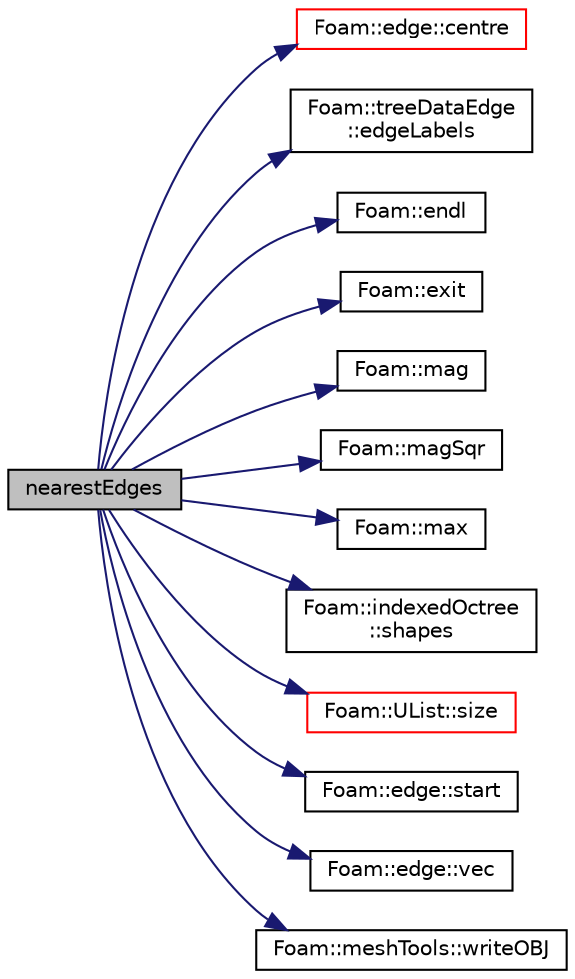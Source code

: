 digraph "nearestEdges"
{
  bgcolor="transparent";
  edge [fontname="Helvetica",fontsize="10",labelfontname="Helvetica",labelfontsize="10"];
  node [fontname="Helvetica",fontsize="10",shape=record];
  rankdir="LR";
  Node1 [label="nearestEdges",height=0.2,width=0.4,color="black", fillcolor="grey75", style="filled" fontcolor="black"];
  Node1 -> Node2 [color="midnightblue",fontsize="10",style="solid",fontname="Helvetica"];
  Node2 [label="Foam::edge::centre",height=0.2,width=0.4,color="red",URL="$classFoam_1_1edge.html#a499555c56941451480f7bb1bbf80582c",tooltip="Return centre point (centroid) of the edge. "];
  Node1 -> Node3 [color="midnightblue",fontsize="10",style="solid",fontname="Helvetica"];
  Node3 [label="Foam::treeDataEdge\l::edgeLabels",height=0.2,width=0.4,color="black",URL="$classFoam_1_1treeDataEdge.html#a5a1c1d43ae3c8415fc8de83270872b58"];
  Node1 -> Node4 [color="midnightblue",fontsize="10",style="solid",fontname="Helvetica"];
  Node4 [label="Foam::endl",height=0.2,width=0.4,color="black",URL="$namespaceFoam.html#a2db8fe02a0d3909e9351bb4275b23ce4",tooltip="Add newline and flush stream. "];
  Node1 -> Node5 [color="midnightblue",fontsize="10",style="solid",fontname="Helvetica"];
  Node5 [label="Foam::exit",height=0.2,width=0.4,color="black",URL="$namespaceFoam.html#a06ca7250d8e89caf05243ec094843642"];
  Node1 -> Node6 [color="midnightblue",fontsize="10",style="solid",fontname="Helvetica"];
  Node6 [label="Foam::mag",height=0.2,width=0.4,color="black",URL="$namespaceFoam.html#a834bb6faa2fd38f3b65634f2e1987e97"];
  Node1 -> Node7 [color="midnightblue",fontsize="10",style="solid",fontname="Helvetica"];
  Node7 [label="Foam::magSqr",height=0.2,width=0.4,color="black",URL="$namespaceFoam.html#a7e96c2b6f66f356ef358f08e65cb8ace"];
  Node1 -> Node8 [color="midnightblue",fontsize="10",style="solid",fontname="Helvetica"];
  Node8 [label="Foam::max",height=0.2,width=0.4,color="black",URL="$namespaceFoam.html#a0e0c00c14acbabe88eec56a8b0fa2806",tooltip="Find the max value in labelHashSet, optionally limited by second argument. "];
  Node1 -> Node9 [color="midnightblue",fontsize="10",style="solid",fontname="Helvetica"];
  Node9 [label="Foam::indexedOctree\l::shapes",height=0.2,width=0.4,color="black",URL="$classFoam_1_1indexedOctree.html#abd186b2cbd8c6def61dc033a4892b847",tooltip="Reference to shape. "];
  Node1 -> Node10 [color="midnightblue",fontsize="10",style="solid",fontname="Helvetica"];
  Node10 [label="Foam::UList::size",height=0.2,width=0.4,color="red",URL="$classFoam_1_1UList.html#afee03bfededf699921815b2bf3c41e35",tooltip="Override size to be inconsistent with allocated storage. "];
  Node1 -> Node11 [color="midnightblue",fontsize="10",style="solid",fontname="Helvetica"];
  Node11 [label="Foam::edge::start",height=0.2,width=0.4,color="black",URL="$classFoam_1_1edge.html#a96b607a9a9baa575783b4af443ef613f",tooltip="Return start (first) vertex label. "];
  Node1 -> Node12 [color="midnightblue",fontsize="10",style="solid",fontname="Helvetica"];
  Node12 [label="Foam::edge::vec",height=0.2,width=0.4,color="black",URL="$classFoam_1_1edge.html#abeb20f6de77a4240490ff93977963cda",tooltip="Return the vector (end - start) "];
  Node1 -> Node13 [color="midnightblue",fontsize="10",style="solid",fontname="Helvetica"];
  Node13 [label="Foam::meshTools::writeOBJ",height=0.2,width=0.4,color="black",URL="$namespaceFoam_1_1meshTools.html#afd76c6ccc8ee4a5957f0232218167c17",tooltip="Write obj representation of a point. "];
}
